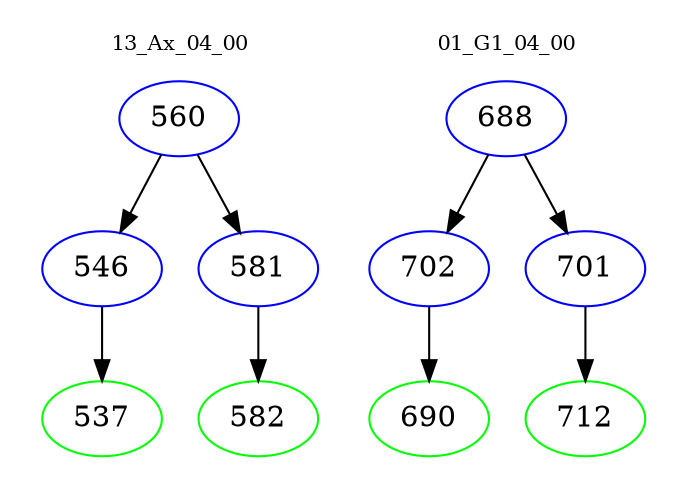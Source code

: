 digraph{
subgraph cluster_0 {
color = white
label = "13_Ax_04_00";
fontsize=10;
T0_560 [label="560", color="blue"]
T0_560 -> T0_546 [color="black"]
T0_546 [label="546", color="blue"]
T0_546 -> T0_537 [color="black"]
T0_537 [label="537", color="green"]
T0_560 -> T0_581 [color="black"]
T0_581 [label="581", color="blue"]
T0_581 -> T0_582 [color="black"]
T0_582 [label="582", color="green"]
}
subgraph cluster_1 {
color = white
label = "01_G1_04_00";
fontsize=10;
T1_688 [label="688", color="blue"]
T1_688 -> T1_702 [color="black"]
T1_702 [label="702", color="blue"]
T1_702 -> T1_690 [color="black"]
T1_690 [label="690", color="green"]
T1_688 -> T1_701 [color="black"]
T1_701 [label="701", color="blue"]
T1_701 -> T1_712 [color="black"]
T1_712 [label="712", color="green"]
}
}
